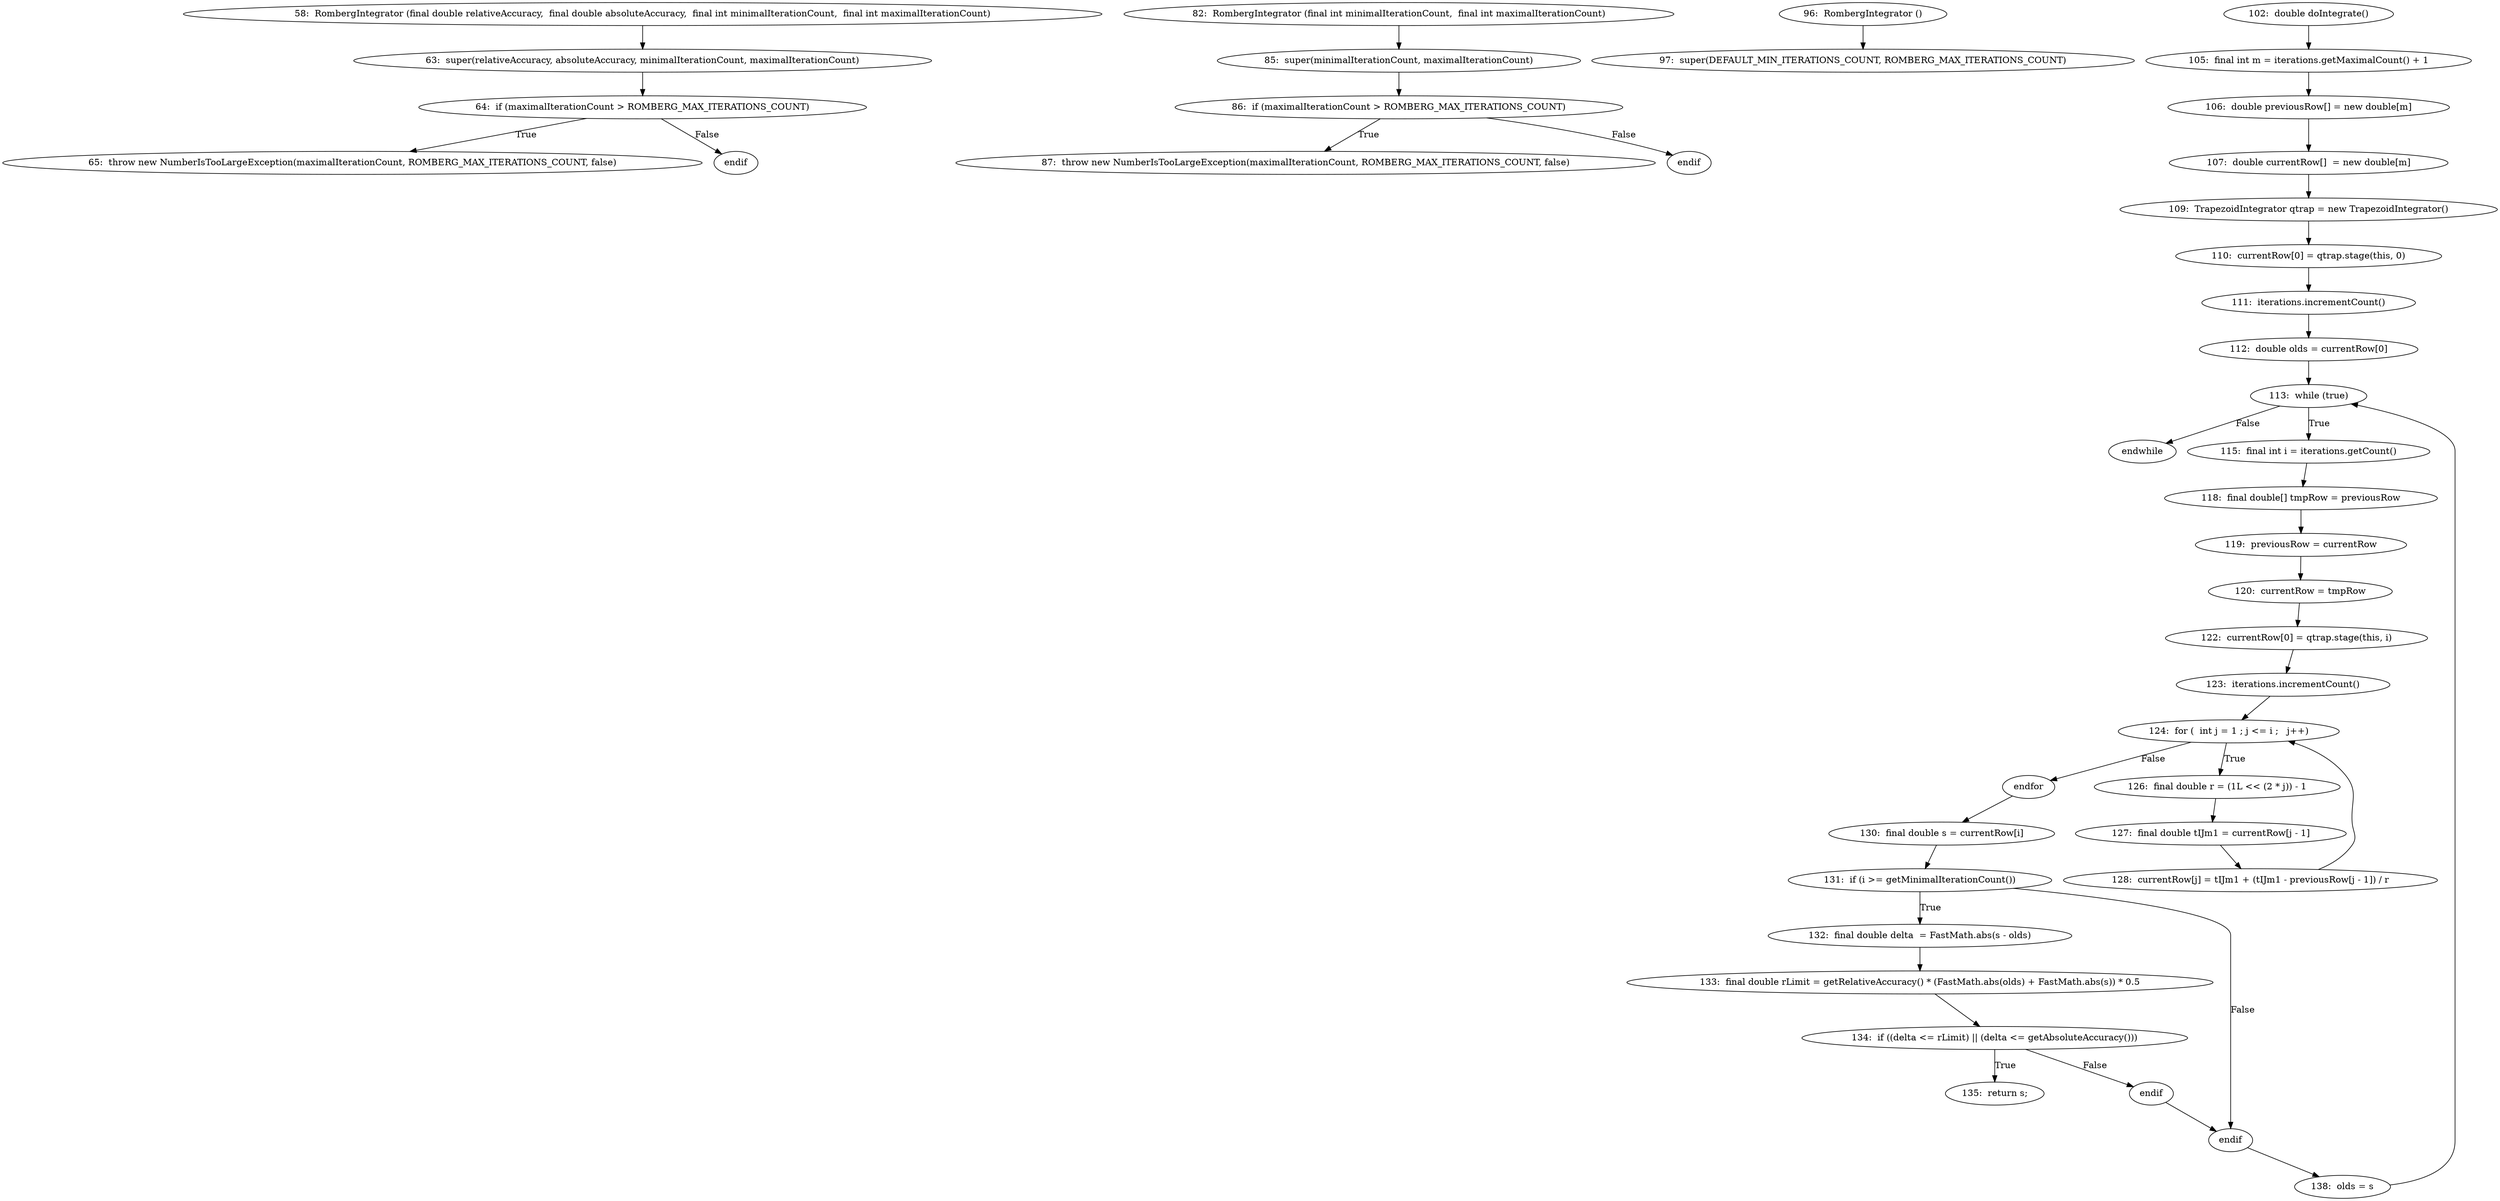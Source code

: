 digraph RombergIntegrator_CFG {
  // graph-vertices
  v1  [label="58:  RombergIntegrator (final double relativeAccuracy,  final double absoluteAccuracy,  final int minimalIterationCount,  final int maximalIterationCount)"];
  v2  [label="63:  super(relativeAccuracy, absoluteAccuracy, minimalIterationCount, maximalIterationCount)"];
  v3  [label="64:  if (maximalIterationCount > ROMBERG_MAX_ITERATIONS_COUNT)"];
  v4  [label="65:  throw new NumberIsTooLargeException(maximalIterationCount, ROMBERG_MAX_ITERATIONS_COUNT, false)"];
  v5  [label="endif"];
  v6  [label="82:  RombergIntegrator (final int minimalIterationCount,  final int maximalIterationCount)"];
  v7  [label="85:  super(minimalIterationCount, maximalIterationCount)"];
  v8  [label="86:  if (maximalIterationCount > ROMBERG_MAX_ITERATIONS_COUNT)"];
  v9  [label="87:  throw new NumberIsTooLargeException(maximalIterationCount, ROMBERG_MAX_ITERATIONS_COUNT, false)"];
  v10  [label="endif"];
  v11  [label="96:  RombergIntegrator ()"];
  v12  [label="97:  super(DEFAULT_MIN_ITERATIONS_COUNT, ROMBERG_MAX_ITERATIONS_COUNT)"];
  v13  [label="102:  double doIntegrate()"];
  v14  [label="105:  final int m = iterations.getMaximalCount() + 1"];
  v15  [label="106:  double previousRow[] = new double[m]"];
  v16  [label="107:  double currentRow[]  = new double[m]"];
  v17  [label="109:  TrapezoidIntegrator qtrap = new TrapezoidIntegrator()"];
  v18  [label="110:  currentRow[0] = qtrap.stage(this, 0)"];
  v19  [label="111:  iterations.incrementCount()"];
  v20  [label="112:  double olds = currentRow[0]"];
  v21  [label="113:  while (true)"];
  v22  [label="endwhile"];
  v23  [label="115:  final int i = iterations.getCount()"];
  v24  [label="118:  final double[] tmpRow = previousRow"];
  v25  [label="119:  previousRow = currentRow"];
  v26  [label="120:  currentRow = tmpRow"];
  v27  [label="122:  currentRow[0] = qtrap.stage(this, i)"];
  v28  [label="123:  iterations.incrementCount()"];
  v29  [label="124:  for (  int j = 1 ; j <= i ;   j++)"];
  v32  [label="endfor"];
  v33  [label="126:  final double r = (1L << (2 * j)) - 1"];
  v34  [label="127:  final double tIJm1 = currentRow[j - 1]"];
  v35  [label="128:  currentRow[j] = tIJm1 + (tIJm1 - previousRow[j - 1]) / r"];
  v36  [label="130:  final double s = currentRow[i]"];
  v37  [label="131:  if (i >= getMinimalIterationCount())"];
  v38  [label="132:  final double delta  = FastMath.abs(s - olds)"];
  v39  [label="133:  final double rLimit = getRelativeAccuracy() * (FastMath.abs(olds) + FastMath.abs(s)) * 0.5"];
  v40  [label="134:  if ((delta <= rLimit) || (delta <= getAbsoluteAccuracy()))"];
  v41  [label="135:  return s;"];
  v42  [label="endif"];
  v43  [label="endif"];
  v44  [label="138:  olds = s"];
  // graph-edges
  v1 -> v2;
  v2 -> v3;
  v3 -> v4  [label="True"];
  v3 -> v5  [label="False"];
  v6 -> v7;
  v7 -> v8;
  v8 -> v9  [label="True"];
  v8 -> v10  [label="False"];
  v11 -> v12;
  v13 -> v14;
  v14 -> v15;
  v15 -> v16;
  v16 -> v17;
  v17 -> v18;
  v18 -> v19;
  v19 -> v20;
  v20 -> v21;
  v21 -> v22  [label="False"];
  v21 -> v23  [label="True"];
  v23 -> v24;
  v24 -> v25;
  v25 -> v26;
  v26 -> v27;
  v27 -> v28;
  v28 -> v29;
  v29 -> v32  [label="False"];
  v29 -> v33  [label="True"];
  v33 -> v34;
  v34 -> v35;
  v35 -> v29;
  v32 -> v36;
  v36 -> v37;
  v37 -> v38  [label="True"];
  v38 -> v39;
  v39 -> v40;
  v40 -> v41  [label="True"];
  v40 -> v42  [label="False"];
  v42 -> v43;
  v37 -> v43  [label="False"];
  v43 -> v44;
  v44 -> v21;
  // end-of-graph
}

